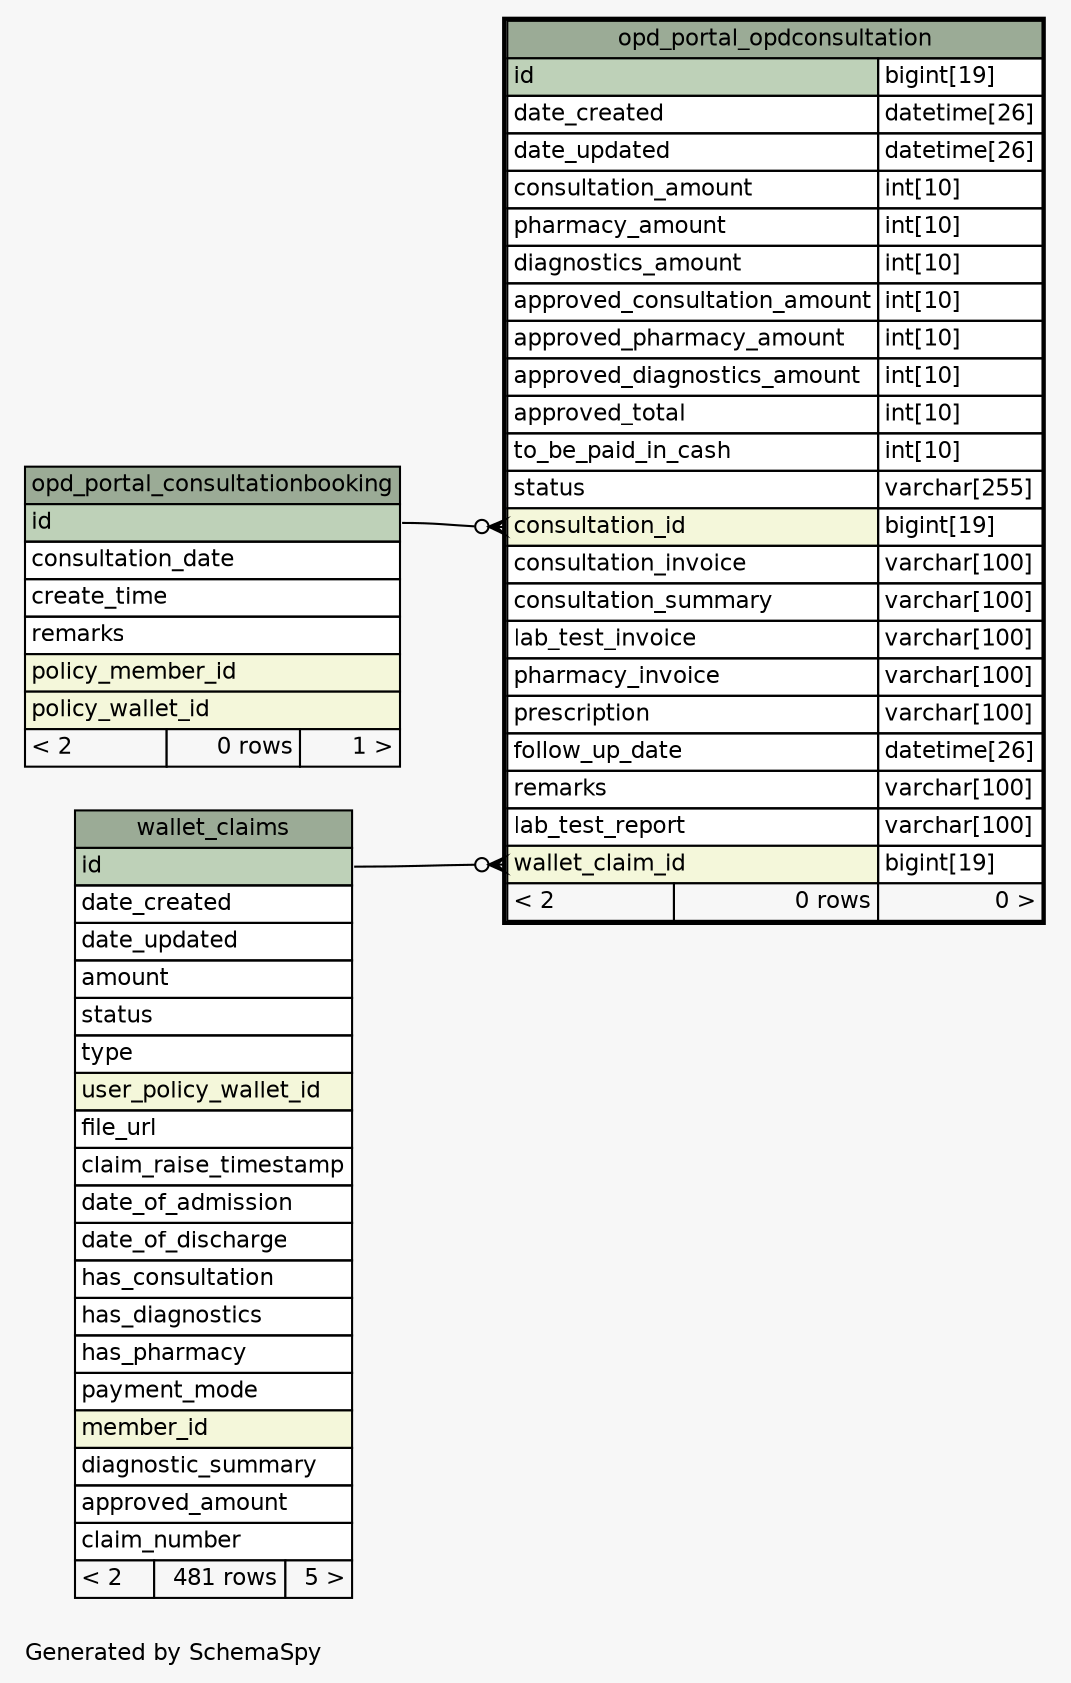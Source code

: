 // dot 6.0.1 on Linux 5.19.13-zen1-1-zen
// SchemaSpy rev 590
digraph "oneDegreeRelationshipsDiagram" {
  graph [
    rankdir="RL"
    bgcolor="#f7f7f7"
    label="\nGenerated by SchemaSpy"
    labeljust="l"
    nodesep="0.18"
    ranksep="0.46"
    fontname="Helvetica"
    fontsize="11"
  ];
  node [
    fontname="Helvetica"
    fontsize="11"
    shape="plaintext"
  ];
  edge [
    arrowsize="0.8"
  ];
  "opd_portal_opdconsultation":"consultation_id":w -> "opd_portal_consultationbooking":"id":e [arrowhead=none dir=back arrowtail=crowodot];
  "opd_portal_opdconsultation":"wallet_claim_id":w -> "wallet_claims":"id":e [arrowhead=none dir=back arrowtail=crowodot];
  "opd_portal_consultationbooking" [
    label=<
    <TABLE BORDER="0" CELLBORDER="1" CELLSPACING="0" BGCOLOR="#ffffff">
      <TR><TD COLSPAN="3" BGCOLOR="#9bab96" ALIGN="CENTER">opd_portal_consultationbooking</TD></TR>
      <TR><TD PORT="id" COLSPAN="3" BGCOLOR="#bed1b8" ALIGN="LEFT">id</TD></TR>
      <TR><TD PORT="consultation_date" COLSPAN="3" ALIGN="LEFT">consultation_date</TD></TR>
      <TR><TD PORT="create_time" COLSPAN="3" ALIGN="LEFT">create_time</TD></TR>
      <TR><TD PORT="remarks" COLSPAN="3" ALIGN="LEFT">remarks</TD></TR>
      <TR><TD PORT="policy_member_id" COLSPAN="3" BGCOLOR="#f4f7da" ALIGN="LEFT">policy_member_id</TD></TR>
      <TR><TD PORT="policy_wallet_id" COLSPAN="3" BGCOLOR="#f4f7da" ALIGN="LEFT">policy_wallet_id</TD></TR>
      <TR><TD ALIGN="LEFT" BGCOLOR="#f7f7f7">&lt; 2</TD><TD ALIGN="RIGHT" BGCOLOR="#f7f7f7">0 rows</TD><TD ALIGN="RIGHT" BGCOLOR="#f7f7f7">1 &gt;</TD></TR>
    </TABLE>>
    URL="opd_portal_consultationbooking.html"
    tooltip="opd_portal_consultationbooking"
  ];
  "opd_portal_opdconsultation" [
    label=<
    <TABLE BORDER="2" CELLBORDER="1" CELLSPACING="0" BGCOLOR="#ffffff">
      <TR><TD COLSPAN="3" BGCOLOR="#9bab96" ALIGN="CENTER">opd_portal_opdconsultation</TD></TR>
      <TR><TD PORT="id" COLSPAN="2" BGCOLOR="#bed1b8" ALIGN="LEFT">id</TD><TD PORT="id.type" ALIGN="LEFT">bigint[19]</TD></TR>
      <TR><TD PORT="date_created" COLSPAN="2" ALIGN="LEFT">date_created</TD><TD PORT="date_created.type" ALIGN="LEFT">datetime[26]</TD></TR>
      <TR><TD PORT="date_updated" COLSPAN="2" ALIGN="LEFT">date_updated</TD><TD PORT="date_updated.type" ALIGN="LEFT">datetime[26]</TD></TR>
      <TR><TD PORT="consultation_amount" COLSPAN="2" ALIGN="LEFT">consultation_amount</TD><TD PORT="consultation_amount.type" ALIGN="LEFT">int[10]</TD></TR>
      <TR><TD PORT="pharmacy_amount" COLSPAN="2" ALIGN="LEFT">pharmacy_amount</TD><TD PORT="pharmacy_amount.type" ALIGN="LEFT">int[10]</TD></TR>
      <TR><TD PORT="diagnostics_amount" COLSPAN="2" ALIGN="LEFT">diagnostics_amount</TD><TD PORT="diagnostics_amount.type" ALIGN="LEFT">int[10]</TD></TR>
      <TR><TD PORT="approved_consultation_amount" COLSPAN="2" ALIGN="LEFT">approved_consultation_amount</TD><TD PORT="approved_consultation_amount.type" ALIGN="LEFT">int[10]</TD></TR>
      <TR><TD PORT="approved_pharmacy_amount" COLSPAN="2" ALIGN="LEFT">approved_pharmacy_amount</TD><TD PORT="approved_pharmacy_amount.type" ALIGN="LEFT">int[10]</TD></TR>
      <TR><TD PORT="approved_diagnostics_amount" COLSPAN="2" ALIGN="LEFT">approved_diagnostics_amount</TD><TD PORT="approved_diagnostics_amount.type" ALIGN="LEFT">int[10]</TD></TR>
      <TR><TD PORT="approved_total" COLSPAN="2" ALIGN="LEFT">approved_total</TD><TD PORT="approved_total.type" ALIGN="LEFT">int[10]</TD></TR>
      <TR><TD PORT="to_be_paid_in_cash" COLSPAN="2" ALIGN="LEFT">to_be_paid_in_cash</TD><TD PORT="to_be_paid_in_cash.type" ALIGN="LEFT">int[10]</TD></TR>
      <TR><TD PORT="status" COLSPAN="2" ALIGN="LEFT">status</TD><TD PORT="status.type" ALIGN="LEFT">varchar[255]</TD></TR>
      <TR><TD PORT="consultation_id" COLSPAN="2" BGCOLOR="#f4f7da" ALIGN="LEFT">consultation_id</TD><TD PORT="consultation_id.type" ALIGN="LEFT">bigint[19]</TD></TR>
      <TR><TD PORT="consultation_invoice" COLSPAN="2" ALIGN="LEFT">consultation_invoice</TD><TD PORT="consultation_invoice.type" ALIGN="LEFT">varchar[100]</TD></TR>
      <TR><TD PORT="consultation_summary" COLSPAN="2" ALIGN="LEFT">consultation_summary</TD><TD PORT="consultation_summary.type" ALIGN="LEFT">varchar[100]</TD></TR>
      <TR><TD PORT="lab_test_invoice" COLSPAN="2" ALIGN="LEFT">lab_test_invoice</TD><TD PORT="lab_test_invoice.type" ALIGN="LEFT">varchar[100]</TD></TR>
      <TR><TD PORT="pharmacy_invoice" COLSPAN="2" ALIGN="LEFT">pharmacy_invoice</TD><TD PORT="pharmacy_invoice.type" ALIGN="LEFT">varchar[100]</TD></TR>
      <TR><TD PORT="prescription" COLSPAN="2" ALIGN="LEFT">prescription</TD><TD PORT="prescription.type" ALIGN="LEFT">varchar[100]</TD></TR>
      <TR><TD PORT="follow_up_date" COLSPAN="2" ALIGN="LEFT">follow_up_date</TD><TD PORT="follow_up_date.type" ALIGN="LEFT">datetime[26]</TD></TR>
      <TR><TD PORT="remarks" COLSPAN="2" ALIGN="LEFT">remarks</TD><TD PORT="remarks.type" ALIGN="LEFT">varchar[100]</TD></TR>
      <TR><TD PORT="lab_test_report" COLSPAN="2" ALIGN="LEFT">lab_test_report</TD><TD PORT="lab_test_report.type" ALIGN="LEFT">varchar[100]</TD></TR>
      <TR><TD PORT="wallet_claim_id" COLSPAN="2" BGCOLOR="#f4f7da" ALIGN="LEFT">wallet_claim_id</TD><TD PORT="wallet_claim_id.type" ALIGN="LEFT">bigint[19]</TD></TR>
      <TR><TD ALIGN="LEFT" BGCOLOR="#f7f7f7">&lt; 2</TD><TD ALIGN="RIGHT" BGCOLOR="#f7f7f7">0 rows</TD><TD ALIGN="RIGHT" BGCOLOR="#f7f7f7">0 &gt;</TD></TR>
    </TABLE>>
    URL="opd_portal_opdconsultation.html"
    tooltip="opd_portal_opdconsultation"
  ];
  "wallet_claims" [
    label=<
    <TABLE BORDER="0" CELLBORDER="1" CELLSPACING="0" BGCOLOR="#ffffff">
      <TR><TD COLSPAN="3" BGCOLOR="#9bab96" ALIGN="CENTER">wallet_claims</TD></TR>
      <TR><TD PORT="id" COLSPAN="3" BGCOLOR="#bed1b8" ALIGN="LEFT">id</TD></TR>
      <TR><TD PORT="date_created" COLSPAN="3" ALIGN="LEFT">date_created</TD></TR>
      <TR><TD PORT="date_updated" COLSPAN="3" ALIGN="LEFT">date_updated</TD></TR>
      <TR><TD PORT="amount" COLSPAN="3" ALIGN="LEFT">amount</TD></TR>
      <TR><TD PORT="status" COLSPAN="3" ALIGN="LEFT">status</TD></TR>
      <TR><TD PORT="type" COLSPAN="3" ALIGN="LEFT">type</TD></TR>
      <TR><TD PORT="user_policy_wallet_id" COLSPAN="3" BGCOLOR="#f4f7da" ALIGN="LEFT">user_policy_wallet_id</TD></TR>
      <TR><TD PORT="file_url" COLSPAN="3" ALIGN="LEFT">file_url</TD></TR>
      <TR><TD PORT="claim_raise_timestamp" COLSPAN="3" ALIGN="LEFT">claim_raise_timestamp</TD></TR>
      <TR><TD PORT="date_of_admission" COLSPAN="3" ALIGN="LEFT">date_of_admission</TD></TR>
      <TR><TD PORT="date_of_discharge" COLSPAN="3" ALIGN="LEFT">date_of_discharge</TD></TR>
      <TR><TD PORT="has_consultation" COLSPAN="3" ALIGN="LEFT">has_consultation</TD></TR>
      <TR><TD PORT="has_diagnostics" COLSPAN="3" ALIGN="LEFT">has_diagnostics</TD></TR>
      <TR><TD PORT="has_pharmacy" COLSPAN="3" ALIGN="LEFT">has_pharmacy</TD></TR>
      <TR><TD PORT="payment_mode" COLSPAN="3" ALIGN="LEFT">payment_mode</TD></TR>
      <TR><TD PORT="member_id" COLSPAN="3" BGCOLOR="#f4f7da" ALIGN="LEFT">member_id</TD></TR>
      <TR><TD PORT="diagnostic_summary" COLSPAN="3" ALIGN="LEFT">diagnostic_summary</TD></TR>
      <TR><TD PORT="approved_amount" COLSPAN="3" ALIGN="LEFT">approved_amount</TD></TR>
      <TR><TD PORT="claim_number" COLSPAN="3" ALIGN="LEFT">claim_number</TD></TR>
      <TR><TD ALIGN="LEFT" BGCOLOR="#f7f7f7">&lt; 2</TD><TD ALIGN="RIGHT" BGCOLOR="#f7f7f7">481 rows</TD><TD ALIGN="RIGHT" BGCOLOR="#f7f7f7">5 &gt;</TD></TR>
    </TABLE>>
    URL="wallet_claims.html"
    tooltip="wallet_claims"
  ];
}
